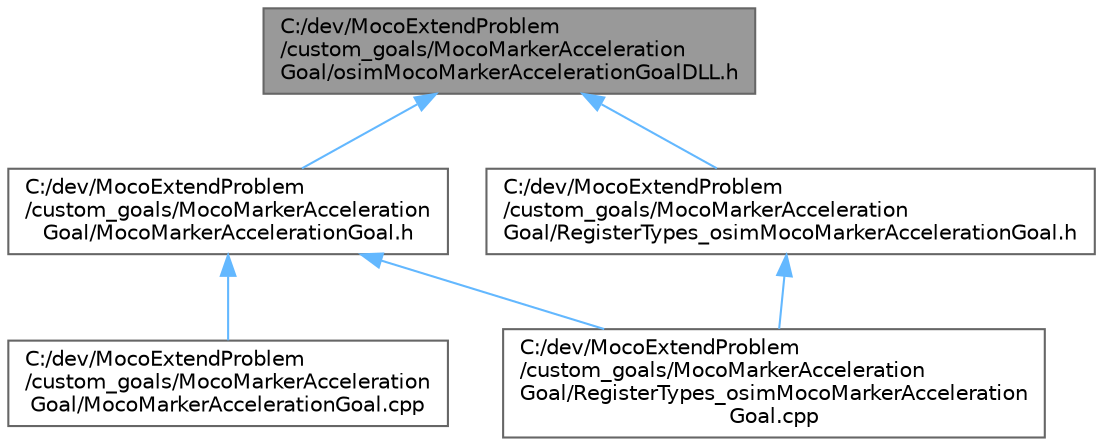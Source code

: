digraph "C:/dev/MocoExtendProblem/custom_goals/MocoMarkerAccelerationGoal/osimMocoMarkerAccelerationGoalDLL.h"
{
 // LATEX_PDF_SIZE
  bgcolor="transparent";
  edge [fontname=Helvetica,fontsize=10,labelfontname=Helvetica,labelfontsize=10];
  node [fontname=Helvetica,fontsize=10,shape=box,height=0.2,width=0.4];
  Node1 [id="Node000001",label="C:/dev/MocoExtendProblem\l/custom_goals/MocoMarkerAcceleration\lGoal/osimMocoMarkerAccelerationGoalDLL.h",height=0.2,width=0.4,color="gray40", fillcolor="grey60", style="filled", fontcolor="black",tooltip=" "];
  Node1 -> Node2 [id="edge1_Node000001_Node000002",dir="back",color="steelblue1",style="solid",tooltip=" "];
  Node2 [id="Node000002",label="C:/dev/MocoExtendProblem\l/custom_goals/MocoMarkerAcceleration\lGoal/MocoMarkerAccelerationGoal.h",height=0.2,width=0.4,color="grey40", fillcolor="white", style="filled",URL="$_moco_marker_acceleration_goal_2_moco_marker_acceleration_goal_8h.html",tooltip=" "];
  Node2 -> Node3 [id="edge2_Node000002_Node000003",dir="back",color="steelblue1",style="solid",tooltip=" "];
  Node3 [id="Node000003",label="C:/dev/MocoExtendProblem\l/custom_goals/MocoMarkerAcceleration\lGoal/MocoMarkerAccelerationGoal.cpp",height=0.2,width=0.4,color="grey40", fillcolor="white", style="filled",URL="$_moco_marker_acceleration_goal_2_moco_marker_acceleration_goal_8cpp.html",tooltip=" "];
  Node2 -> Node4 [id="edge3_Node000002_Node000004",dir="back",color="steelblue1",style="solid",tooltip=" "];
  Node4 [id="Node000004",label="C:/dev/MocoExtendProblem\l/custom_goals/MocoMarkerAcceleration\lGoal/RegisterTypes_osimMocoMarkerAcceleration\lGoal.cpp",height=0.2,width=0.4,color="grey40", fillcolor="white", style="filled",URL="$_moco_marker_acceleration_goal_2_register_types__osim_moco_marker_acceleration_goal_8cpp.html",tooltip=" "];
  Node1 -> Node5 [id="edge4_Node000001_Node000005",dir="back",color="steelblue1",style="solid",tooltip=" "];
  Node5 [id="Node000005",label="C:/dev/MocoExtendProblem\l/custom_goals/MocoMarkerAcceleration\lGoal/RegisterTypes_osimMocoMarkerAccelerationGoal.h",height=0.2,width=0.4,color="grey40", fillcolor="white", style="filled",URL="$_moco_marker_acceleration_goal_2_register_types__osim_moco_marker_acceleration_goal_8h.html",tooltip=" "];
  Node5 -> Node4 [id="edge5_Node000005_Node000004",dir="back",color="steelblue1",style="solid",tooltip=" "];
}
